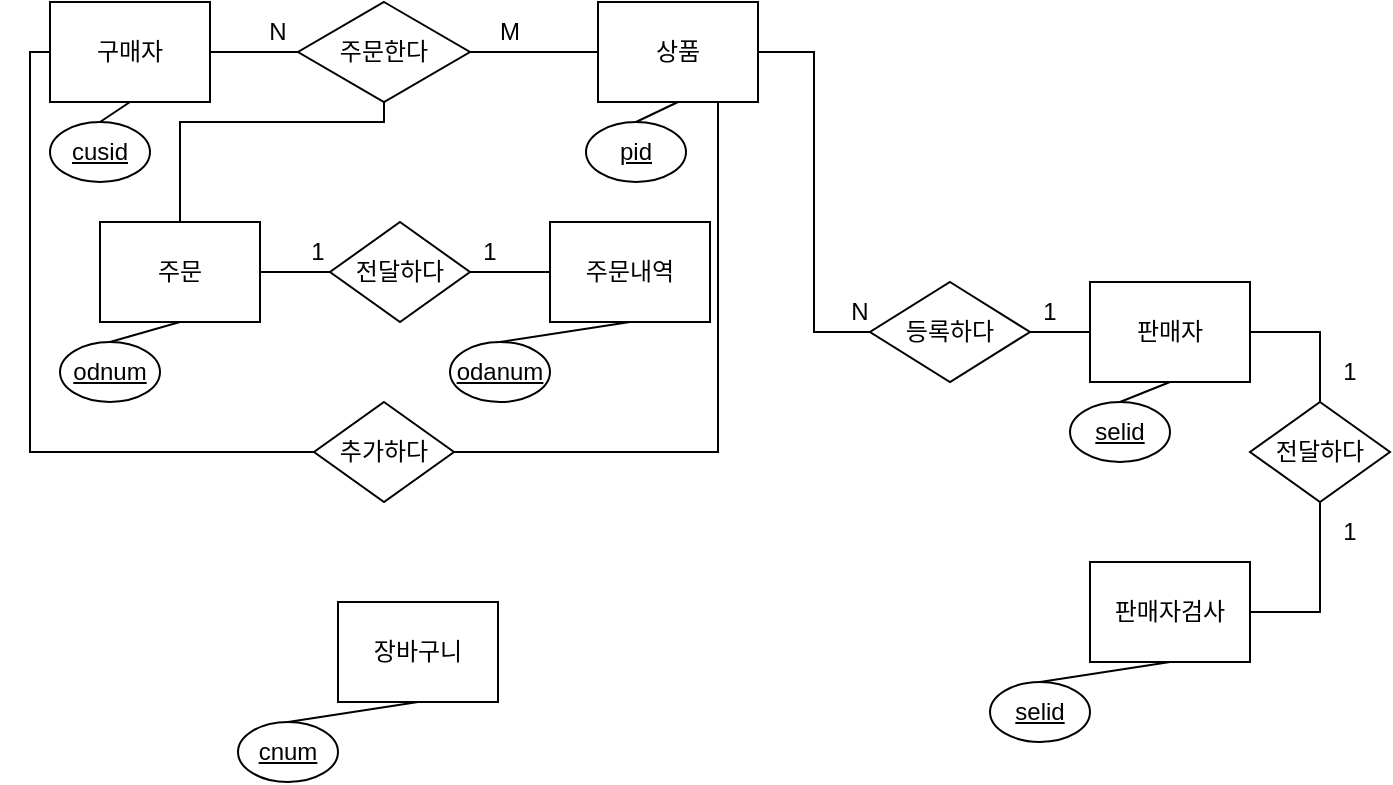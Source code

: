 <mxfile version="16.5.6" type="github">
  <diagram id="3ubaDEm0hb08a8hIJgGj" name="Page-1">
    <mxGraphModel dx="782" dy="436" grid="1" gridSize="10" guides="1" tooltips="1" connect="1" arrows="1" fold="1" page="1" pageScale="1" pageWidth="827" pageHeight="1169" math="0" shadow="0">
      <root>
        <mxCell id="0" />
        <mxCell id="1" parent="0" />
        <mxCell id="yiM-oRdLQitEryWv0Pmn-25" value="" style="group" parent="1" vertex="1" connectable="0">
          <mxGeometry x="260" y="170" width="130" height="90" as="geometry" />
        </mxCell>
        <mxCell id="yiM-oRdLQitEryWv0Pmn-26" value="주문내역" style="rounded=0;whiteSpace=wrap;html=1;" parent="yiM-oRdLQitEryWv0Pmn-25" vertex="1">
          <mxGeometry x="50" width="80" height="50" as="geometry" />
        </mxCell>
        <mxCell id="yiM-oRdLQitEryWv0Pmn-27" value="odanum" style="ellipse;whiteSpace=wrap;html=1;align=center;fontStyle=4;" parent="yiM-oRdLQitEryWv0Pmn-25" vertex="1">
          <mxGeometry y="60" width="50" height="30" as="geometry" />
        </mxCell>
        <mxCell id="yiM-oRdLQitEryWv0Pmn-28" value="" style="endArrow=none;html=1;rounded=0;entryX=0.5;entryY=1;entryDx=0;entryDy=0;exitX=0.5;exitY=0;exitDx=0;exitDy=0;" parent="yiM-oRdLQitEryWv0Pmn-25" source="yiM-oRdLQitEryWv0Pmn-27" target="yiM-oRdLQitEryWv0Pmn-26" edge="1">
          <mxGeometry width="50" height="50" relative="1" as="geometry">
            <mxPoint x="300" y="160" as="sourcePoint" />
            <mxPoint x="350" y="110" as="targetPoint" />
          </mxGeometry>
        </mxCell>
        <mxCell id="yiM-oRdLQitEryWv0Pmn-79" value="1" style="text;html=1;strokeColor=none;fillColor=none;align=center;verticalAlign=middle;whiteSpace=wrap;rounded=0;" parent="yiM-oRdLQitEryWv0Pmn-25" vertex="1">
          <mxGeometry x="10" width="20" height="30" as="geometry" />
        </mxCell>
        <mxCell id="yiM-oRdLQitEryWv0Pmn-33" value="" style="group" parent="1" vertex="1" connectable="0">
          <mxGeometry x="154" y="360" width="130" height="90" as="geometry" />
        </mxCell>
        <mxCell id="yiM-oRdLQitEryWv0Pmn-34" value="장바구니" style="rounded=0;whiteSpace=wrap;html=1;" parent="yiM-oRdLQitEryWv0Pmn-33" vertex="1">
          <mxGeometry x="50" width="80" height="50" as="geometry" />
        </mxCell>
        <mxCell id="yiM-oRdLQitEryWv0Pmn-35" value="cnum" style="ellipse;whiteSpace=wrap;html=1;align=center;fontStyle=4;" parent="yiM-oRdLQitEryWv0Pmn-33" vertex="1">
          <mxGeometry y="60" width="50" height="30" as="geometry" />
        </mxCell>
        <mxCell id="yiM-oRdLQitEryWv0Pmn-36" value="" style="endArrow=none;html=1;rounded=0;entryX=0.5;entryY=1;entryDx=0;entryDy=0;exitX=0.5;exitY=0;exitDx=0;exitDy=0;" parent="yiM-oRdLQitEryWv0Pmn-33" source="yiM-oRdLQitEryWv0Pmn-35" target="yiM-oRdLQitEryWv0Pmn-34" edge="1">
          <mxGeometry width="50" height="50" relative="1" as="geometry">
            <mxPoint x="300" y="160" as="sourcePoint" />
            <mxPoint x="350" y="110" as="targetPoint" />
          </mxGeometry>
        </mxCell>
        <mxCell id="yiM-oRdLQitEryWv0Pmn-45" value="" style="group" parent="1" vertex="1" connectable="0">
          <mxGeometry x="530" y="340" width="130" height="90" as="geometry" />
        </mxCell>
        <mxCell id="yiM-oRdLQitEryWv0Pmn-46" value="판매자검사" style="rounded=0;whiteSpace=wrap;html=1;" parent="yiM-oRdLQitEryWv0Pmn-45" vertex="1">
          <mxGeometry x="50" width="80" height="50" as="geometry" />
        </mxCell>
        <mxCell id="yiM-oRdLQitEryWv0Pmn-47" value="selid" style="ellipse;whiteSpace=wrap;html=1;align=center;fontStyle=4;" parent="yiM-oRdLQitEryWv0Pmn-45" vertex="1">
          <mxGeometry y="60" width="50" height="30" as="geometry" />
        </mxCell>
        <mxCell id="yiM-oRdLQitEryWv0Pmn-48" value="" style="endArrow=none;html=1;rounded=0;entryX=0.5;entryY=1;entryDx=0;entryDy=0;exitX=0.5;exitY=0;exitDx=0;exitDy=0;" parent="yiM-oRdLQitEryWv0Pmn-45" source="yiM-oRdLQitEryWv0Pmn-47" target="yiM-oRdLQitEryWv0Pmn-46" edge="1">
          <mxGeometry width="50" height="50" relative="1" as="geometry">
            <mxPoint x="300" y="160" as="sourcePoint" />
            <mxPoint x="350" y="110" as="targetPoint" />
          </mxGeometry>
        </mxCell>
        <mxCell id="yiM-oRdLQitEryWv0Pmn-1" value="구매자" style="rounded=0;whiteSpace=wrap;html=1;" parent="1" vertex="1">
          <mxGeometry x="60" y="60" width="80" height="50" as="geometry" />
        </mxCell>
        <mxCell id="yiM-oRdLQitEryWv0Pmn-8" value="cusid" style="ellipse;whiteSpace=wrap;html=1;align=center;fontStyle=4;" parent="1" vertex="1">
          <mxGeometry x="60" y="120" width="50" height="30" as="geometry" />
        </mxCell>
        <mxCell id="yiM-oRdLQitEryWv0Pmn-10" value="" style="endArrow=none;html=1;rounded=0;entryX=0.5;entryY=1;entryDx=0;entryDy=0;exitX=0.5;exitY=0;exitDx=0;exitDy=0;" parent="1" source="yiM-oRdLQitEryWv0Pmn-8" target="yiM-oRdLQitEryWv0Pmn-1" edge="1">
          <mxGeometry width="50" height="50" relative="1" as="geometry">
            <mxPoint x="310" y="220" as="sourcePoint" />
            <mxPoint x="360" y="170" as="targetPoint" />
          </mxGeometry>
        </mxCell>
        <mxCell id="yiM-oRdLQitEryWv0Pmn-21" value="" style="group" parent="1" vertex="1" connectable="0">
          <mxGeometry x="35" y="170" width="130" height="90" as="geometry" />
        </mxCell>
        <mxCell id="yiM-oRdLQitEryWv0Pmn-22" value="주문" style="rounded=0;whiteSpace=wrap;html=1;" parent="yiM-oRdLQitEryWv0Pmn-21" vertex="1">
          <mxGeometry x="50" width="80" height="50" as="geometry" />
        </mxCell>
        <mxCell id="yiM-oRdLQitEryWv0Pmn-23" value="odnum" style="ellipse;whiteSpace=wrap;html=1;align=center;fontStyle=4;" parent="yiM-oRdLQitEryWv0Pmn-21" vertex="1">
          <mxGeometry x="30" y="60" width="50" height="30" as="geometry" />
        </mxCell>
        <mxCell id="yiM-oRdLQitEryWv0Pmn-24" value="" style="endArrow=none;html=1;rounded=0;entryX=0.5;entryY=1;entryDx=0;entryDy=0;exitX=0.5;exitY=0;exitDx=0;exitDy=0;" parent="yiM-oRdLQitEryWv0Pmn-21" source="yiM-oRdLQitEryWv0Pmn-23" target="yiM-oRdLQitEryWv0Pmn-22" edge="1">
          <mxGeometry width="50" height="50" relative="1" as="geometry">
            <mxPoint x="300" y="160" as="sourcePoint" />
            <mxPoint x="350" y="110" as="targetPoint" />
          </mxGeometry>
        </mxCell>
        <mxCell id="yiM-oRdLQitEryWv0Pmn-53" value="" style="group" parent="1" vertex="1" connectable="0">
          <mxGeometry x="284" y="60" width="130" height="90" as="geometry" />
        </mxCell>
        <mxCell id="yiM-oRdLQitEryWv0Pmn-18" value="상품" style="rounded=0;whiteSpace=wrap;html=1;" parent="yiM-oRdLQitEryWv0Pmn-53" vertex="1">
          <mxGeometry x="50" width="80" height="50" as="geometry" />
        </mxCell>
        <mxCell id="yiM-oRdLQitEryWv0Pmn-19" value="pid" style="ellipse;whiteSpace=wrap;html=1;align=center;fontStyle=4;" parent="yiM-oRdLQitEryWv0Pmn-53" vertex="1">
          <mxGeometry x="44" y="60" width="50" height="30" as="geometry" />
        </mxCell>
        <mxCell id="yiM-oRdLQitEryWv0Pmn-20" value="" style="endArrow=none;html=1;rounded=0;entryX=0.5;entryY=1;entryDx=0;entryDy=0;exitX=0.5;exitY=0;exitDx=0;exitDy=0;" parent="yiM-oRdLQitEryWv0Pmn-53" source="yiM-oRdLQitEryWv0Pmn-19" target="yiM-oRdLQitEryWv0Pmn-18" edge="1">
          <mxGeometry width="50" height="50" relative="1" as="geometry">
            <mxPoint x="300" y="160" as="sourcePoint" />
            <mxPoint x="350" y="110" as="targetPoint" />
          </mxGeometry>
        </mxCell>
        <mxCell id="yiM-oRdLQitEryWv0Pmn-13" value="판매자" style="rounded=0;whiteSpace=wrap;html=1;" parent="1" vertex="1">
          <mxGeometry x="580" y="200" width="80" height="50" as="geometry" />
        </mxCell>
        <mxCell id="yiM-oRdLQitEryWv0Pmn-14" value="selid" style="ellipse;whiteSpace=wrap;html=1;align=center;fontStyle=4;" parent="1" vertex="1">
          <mxGeometry x="570" y="260" width="50" height="30" as="geometry" />
        </mxCell>
        <mxCell id="yiM-oRdLQitEryWv0Pmn-15" value="" style="endArrow=none;html=1;rounded=0;entryX=0.5;entryY=1;entryDx=0;entryDy=0;exitX=0.5;exitY=0;exitDx=0;exitDy=0;" parent="1" source="yiM-oRdLQitEryWv0Pmn-14" target="yiM-oRdLQitEryWv0Pmn-13" edge="1">
          <mxGeometry width="50" height="50" relative="1" as="geometry">
            <mxPoint x="830" y="370" as="sourcePoint" />
            <mxPoint x="620" y="260" as="targetPoint" />
          </mxGeometry>
        </mxCell>
        <mxCell id="yiM-oRdLQitEryWv0Pmn-55" value="주문한다" style="rhombus;whiteSpace=wrap;html=1;" parent="1" vertex="1">
          <mxGeometry x="184" y="60" width="86" height="50" as="geometry" />
        </mxCell>
        <mxCell id="yiM-oRdLQitEryWv0Pmn-56" value="" style="endArrow=none;html=1;rounded=0;entryX=0;entryY=0.5;entryDx=0;entryDy=0;exitX=1;exitY=0.5;exitDx=0;exitDy=0;" parent="1" source="yiM-oRdLQitEryWv0Pmn-1" target="yiM-oRdLQitEryWv0Pmn-55" edge="1">
          <mxGeometry width="50" height="50" relative="1" as="geometry">
            <mxPoint x="340" y="190" as="sourcePoint" />
            <mxPoint x="390" y="140" as="targetPoint" />
          </mxGeometry>
        </mxCell>
        <mxCell id="yiM-oRdLQitEryWv0Pmn-58" value="N" style="text;html=1;strokeColor=none;fillColor=none;align=center;verticalAlign=middle;whiteSpace=wrap;rounded=0;" parent="1" vertex="1">
          <mxGeometry x="164" y="60" width="20" height="30" as="geometry" />
        </mxCell>
        <mxCell id="yiM-oRdLQitEryWv0Pmn-62" value="" style="endArrow=none;html=1;rounded=0;entryX=0.5;entryY=1;entryDx=0;entryDy=0;exitX=0.5;exitY=0;exitDx=0;exitDy=0;edgeStyle=orthogonalEdgeStyle;" parent="1" source="yiM-oRdLQitEryWv0Pmn-22" target="yiM-oRdLQitEryWv0Pmn-55" edge="1">
          <mxGeometry width="50" height="50" relative="1" as="geometry">
            <mxPoint x="340" y="190" as="sourcePoint" />
            <mxPoint x="390" y="140" as="targetPoint" />
            <Array as="points">
              <mxPoint x="125" y="120" />
              <mxPoint x="227" y="120" />
            </Array>
          </mxGeometry>
        </mxCell>
        <mxCell id="yiM-oRdLQitEryWv0Pmn-63" value="등록하다" style="rhombus;whiteSpace=wrap;html=1;" parent="1" vertex="1">
          <mxGeometry x="470" y="200" width="80" height="50" as="geometry" />
        </mxCell>
        <mxCell id="yiM-oRdLQitEryWv0Pmn-61" value="M" style="text;html=1;strokeColor=none;fillColor=none;align=center;verticalAlign=middle;whiteSpace=wrap;rounded=0;" parent="1" vertex="1">
          <mxGeometry x="280" y="60" width="20" height="30" as="geometry" />
        </mxCell>
        <mxCell id="yiM-oRdLQitEryWv0Pmn-65" value="" style="endArrow=none;html=1;rounded=0;entryX=1;entryY=0.5;entryDx=0;entryDy=0;exitX=0;exitY=0.5;exitDx=0;exitDy=0;" parent="1" source="yiM-oRdLQitEryWv0Pmn-18" target="yiM-oRdLQitEryWv0Pmn-55" edge="1">
          <mxGeometry width="50" height="50" relative="1" as="geometry">
            <mxPoint x="340" y="270" as="sourcePoint" />
            <mxPoint x="390" y="220" as="targetPoint" />
          </mxGeometry>
        </mxCell>
        <mxCell id="yiM-oRdLQitEryWv0Pmn-66" value="" style="endArrow=none;html=1;rounded=0;entryX=0;entryY=0.5;entryDx=0;entryDy=0;exitX=1;exitY=0.5;exitDx=0;exitDy=0;edgeStyle=orthogonalEdgeStyle;" parent="1" source="yiM-oRdLQitEryWv0Pmn-18" target="yiM-oRdLQitEryWv0Pmn-63" edge="1">
          <mxGeometry width="50" height="50" relative="1" as="geometry">
            <mxPoint x="340" y="270" as="sourcePoint" />
            <mxPoint x="390" y="220" as="targetPoint" />
          </mxGeometry>
        </mxCell>
        <mxCell id="yiM-oRdLQitEryWv0Pmn-67" value="" style="endArrow=none;html=1;rounded=0;entryX=0;entryY=0.5;entryDx=0;entryDy=0;exitX=1;exitY=0.5;exitDx=0;exitDy=0;" parent="1" source="yiM-oRdLQitEryWv0Pmn-63" target="yiM-oRdLQitEryWv0Pmn-13" edge="1">
          <mxGeometry width="50" height="50" relative="1" as="geometry">
            <mxPoint x="340" y="270" as="sourcePoint" />
            <mxPoint x="390" y="220" as="targetPoint" />
          </mxGeometry>
        </mxCell>
        <mxCell id="yiM-oRdLQitEryWv0Pmn-68" value="1" style="text;html=1;strokeColor=none;fillColor=none;align=center;verticalAlign=middle;whiteSpace=wrap;rounded=0;" parent="1" vertex="1">
          <mxGeometry x="550" y="200" width="20" height="30" as="geometry" />
        </mxCell>
        <mxCell id="yiM-oRdLQitEryWv0Pmn-69" value="N" style="text;html=1;strokeColor=none;fillColor=none;align=center;verticalAlign=middle;whiteSpace=wrap;rounded=0;" parent="1" vertex="1">
          <mxGeometry x="455" y="200" width="20" height="30" as="geometry" />
        </mxCell>
        <mxCell id="yiM-oRdLQitEryWv0Pmn-70" value="전달하다" style="rhombus;whiteSpace=wrap;html=1;" parent="1" vertex="1">
          <mxGeometry x="660" y="260" width="70" height="50" as="geometry" />
        </mxCell>
        <mxCell id="yiM-oRdLQitEryWv0Pmn-71" value="" style="endArrow=none;html=1;rounded=0;entryX=0.5;entryY=0;entryDx=0;entryDy=0;exitX=1;exitY=0.5;exitDx=0;exitDy=0;edgeStyle=orthogonalEdgeStyle;" parent="1" source="yiM-oRdLQitEryWv0Pmn-13" target="yiM-oRdLQitEryWv0Pmn-70" edge="1">
          <mxGeometry width="50" height="50" relative="1" as="geometry">
            <mxPoint x="390" y="290" as="sourcePoint" />
            <mxPoint x="440" y="240" as="targetPoint" />
          </mxGeometry>
        </mxCell>
        <mxCell id="yiM-oRdLQitEryWv0Pmn-72" value="" style="endArrow=none;html=1;rounded=0;entryX=0.5;entryY=1;entryDx=0;entryDy=0;exitX=1;exitY=0.5;exitDx=0;exitDy=0;edgeStyle=orthogonalEdgeStyle;" parent="1" source="yiM-oRdLQitEryWv0Pmn-46" target="yiM-oRdLQitEryWv0Pmn-70" edge="1">
          <mxGeometry width="50" height="50" relative="1" as="geometry">
            <mxPoint x="390" y="290" as="sourcePoint" />
            <mxPoint x="440" y="240" as="targetPoint" />
          </mxGeometry>
        </mxCell>
        <mxCell id="yiM-oRdLQitEryWv0Pmn-73" value="1" style="text;html=1;strokeColor=none;fillColor=none;align=center;verticalAlign=middle;whiteSpace=wrap;rounded=0;" parent="1" vertex="1">
          <mxGeometry x="700" y="230" width="20" height="30" as="geometry" />
        </mxCell>
        <mxCell id="yiM-oRdLQitEryWv0Pmn-74" value="1" style="text;html=1;strokeColor=none;fillColor=none;align=center;verticalAlign=middle;whiteSpace=wrap;rounded=0;" parent="1" vertex="1">
          <mxGeometry x="700" y="310" width="20" height="30" as="geometry" />
        </mxCell>
        <mxCell id="yiM-oRdLQitEryWv0Pmn-75" value="전달하다" style="rhombus;whiteSpace=wrap;html=1;" parent="1" vertex="1">
          <mxGeometry x="200" y="170" width="70" height="50" as="geometry" />
        </mxCell>
        <mxCell id="yiM-oRdLQitEryWv0Pmn-76" value="" style="endArrow=none;html=1;rounded=0;entryX=0;entryY=0.5;entryDx=0;entryDy=0;exitX=1;exitY=0.5;exitDx=0;exitDy=0;" parent="1" source="yiM-oRdLQitEryWv0Pmn-22" target="yiM-oRdLQitEryWv0Pmn-75" edge="1">
          <mxGeometry width="50" height="50" relative="1" as="geometry">
            <mxPoint x="390" y="290" as="sourcePoint" />
            <mxPoint x="440" y="240" as="targetPoint" />
          </mxGeometry>
        </mxCell>
        <mxCell id="yiM-oRdLQitEryWv0Pmn-77" value="" style="endArrow=none;html=1;rounded=0;entryX=0;entryY=0.5;entryDx=0;entryDy=0;" parent="1" target="yiM-oRdLQitEryWv0Pmn-26" edge="1">
          <mxGeometry width="50" height="50" relative="1" as="geometry">
            <mxPoint x="270" y="195" as="sourcePoint" />
            <mxPoint x="440" y="240" as="targetPoint" />
          </mxGeometry>
        </mxCell>
        <mxCell id="yiM-oRdLQitEryWv0Pmn-78" value="1" style="text;html=1;strokeColor=none;fillColor=none;align=center;verticalAlign=middle;whiteSpace=wrap;rounded=0;" parent="1" vertex="1">
          <mxGeometry x="184" y="170" width="20" height="30" as="geometry" />
        </mxCell>
        <mxCell id="yiM-oRdLQitEryWv0Pmn-80" value="추가하다" style="rhombus;whiteSpace=wrap;html=1;" parent="1" vertex="1">
          <mxGeometry x="192" y="260" width="70" height="50" as="geometry" />
        </mxCell>
        <mxCell id="yiM-oRdLQitEryWv0Pmn-81" value="" style="endArrow=none;html=1;rounded=0;entryX=0.75;entryY=1;entryDx=0;entryDy=0;exitX=1;exitY=0.5;exitDx=0;exitDy=0;edgeStyle=orthogonalEdgeStyle;" parent="1" source="yiM-oRdLQitEryWv0Pmn-80" target="yiM-oRdLQitEryWv0Pmn-18" edge="1">
          <mxGeometry width="50" height="50" relative="1" as="geometry">
            <mxPoint x="390" y="210" as="sourcePoint" />
            <mxPoint x="440" y="160" as="targetPoint" />
          </mxGeometry>
        </mxCell>
        <mxCell id="yiM-oRdLQitEryWv0Pmn-82" value="" style="endArrow=none;html=1;rounded=0;entryX=0;entryY=0.5;entryDx=0;entryDy=0;exitX=0;exitY=0.5;exitDx=0;exitDy=0;edgeStyle=orthogonalEdgeStyle;" parent="1" source="yiM-oRdLQitEryWv0Pmn-80" target="yiM-oRdLQitEryWv0Pmn-1" edge="1">
          <mxGeometry width="50" height="50" relative="1" as="geometry">
            <mxPoint x="190" y="280" as="sourcePoint" />
            <mxPoint x="440" y="200" as="targetPoint" />
          </mxGeometry>
        </mxCell>
      </root>
    </mxGraphModel>
  </diagram>
</mxfile>
